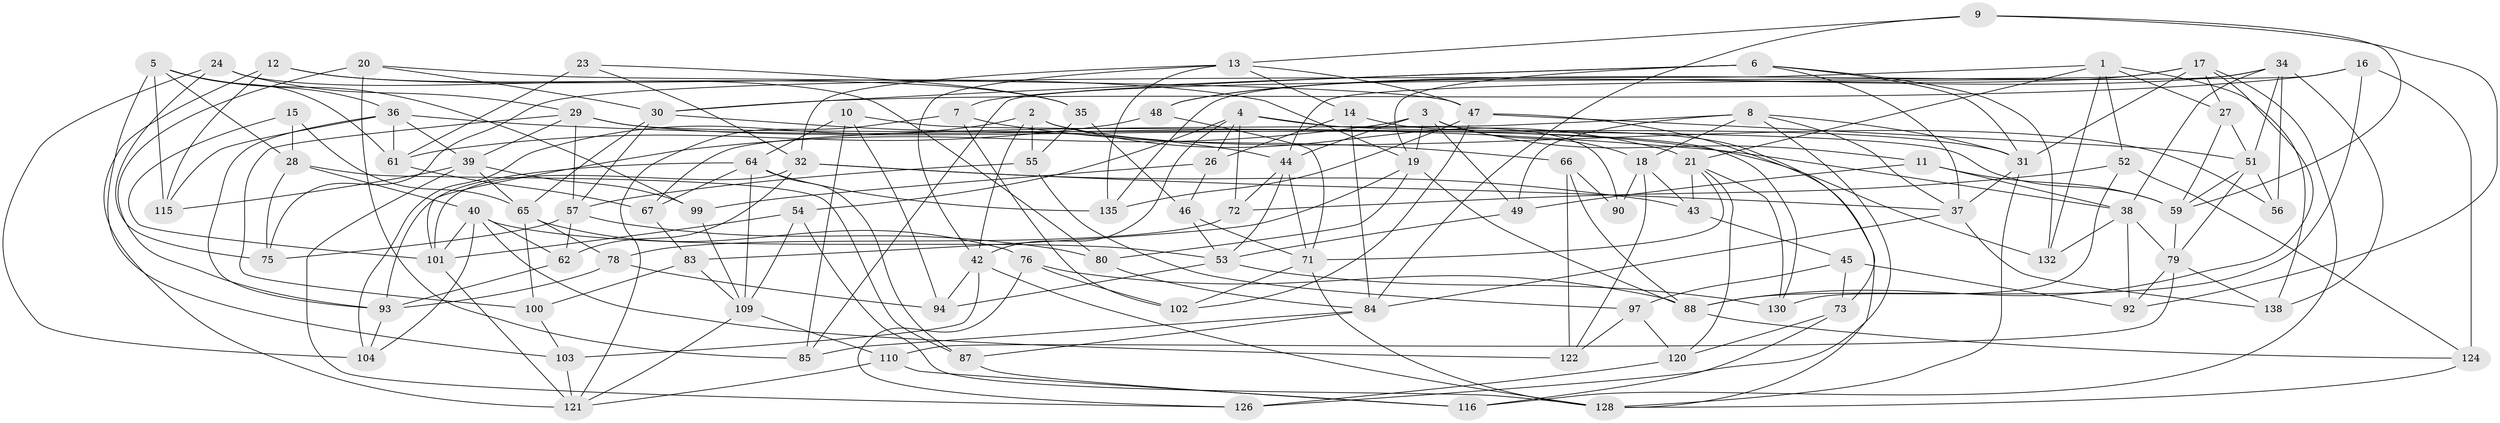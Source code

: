 // original degree distribution, {4: 1.0}
// Generated by graph-tools (version 1.1) at 2025/11/02/27/25 16:11:44]
// undirected, 97 vertices, 232 edges
graph export_dot {
graph [start="1"]
  node [color=gray90,style=filled];
  1 [super="+68"];
  2 [super="+81"];
  3 [super="+22"];
  4 [super="+63"];
  5 [super="+137"];
  6 [super="+25"];
  7;
  8 [super="+41"];
  9;
  10;
  11;
  12;
  13 [super="+136"];
  14;
  15;
  16;
  17 [super="+82"];
  18 [super="+96"];
  19 [super="+114"];
  20;
  21 [super="+33"];
  23;
  24;
  26;
  27;
  28 [super="+91"];
  29 [super="+98"];
  30 [super="+50"];
  31 [super="+106"];
  32 [super="+86"];
  34 [super="+105"];
  35;
  36 [super="+60"];
  37 [super="+112"];
  38 [super="+134"];
  39 [super="+117"];
  40 [super="+70"];
  42 [super="+123"];
  43;
  44 [super="+77"];
  45;
  46;
  47 [super="+74"];
  48;
  49;
  51 [super="+58"];
  52;
  53 [super="+127"];
  54;
  55;
  56;
  57 [super="+69"];
  59 [super="+89"];
  61 [super="+107"];
  62;
  64 [super="+108"];
  65 [super="+131"];
  66;
  67;
  71 [super="+113"];
  72;
  73;
  75;
  76;
  78;
  79 [super="+125"];
  80;
  83;
  84 [super="+95"];
  85;
  87;
  88 [super="+111"];
  90;
  92;
  93 [super="+133"];
  94;
  97;
  99;
  100;
  101 [super="+119"];
  102;
  103;
  104;
  109 [super="+118"];
  110;
  115;
  116;
  120;
  121 [super="+129"];
  122;
  124;
  126;
  128 [super="+139"];
  130;
  132;
  135;
  138;
  1 -- 75;
  1 -- 21;
  1 -- 132;
  1 -- 138;
  1 -- 27;
  1 -- 52;
  2 -- 55;
  2 -- 56 [weight=2];
  2 -- 42;
  2 -- 104;
  2 -- 21;
  3 -- 101;
  3 -- 11;
  3 -- 49;
  3 -- 18;
  3 -- 44;
  3 -- 19;
  4 -- 90;
  4 -- 72;
  4 -- 54;
  4 -- 26;
  4 -- 42;
  4 -- 31;
  5 -- 61;
  5 -- 28;
  5 -- 99;
  5 -- 115;
  5 -- 36;
  5 -- 103;
  6 -- 132;
  6 -- 7;
  6 -- 37;
  6 -- 19;
  6 -- 31;
  6 -- 30;
  7 -- 102;
  7 -- 66;
  7 -- 121;
  8 -- 18;
  8 -- 49;
  8 -- 67;
  8 -- 126;
  8 -- 31;
  8 -- 37;
  9 -- 92;
  9 -- 13;
  9 -- 84;
  9 -- 59;
  10 -- 85;
  10 -- 64;
  10 -- 94;
  10 -- 130;
  11 -- 49;
  11 -- 38;
  11 -- 59;
  12 -- 19;
  12 -- 115;
  12 -- 35;
  12 -- 121;
  13 -- 135;
  13 -- 32;
  13 -- 14;
  13 -- 47;
  13 -- 42;
  14 -- 26;
  14 -- 128;
  14 -- 84;
  15 -- 101;
  15 -- 65;
  15 -- 28 [weight=2];
  16 -- 124;
  16 -- 88;
  16 -- 30;
  16 -- 44;
  17 -- 31;
  17 -- 48;
  17 -- 116;
  17 -- 88;
  17 -- 27;
  17 -- 85;
  18 -- 43;
  18 -- 90 [weight=2];
  18 -- 122;
  19 -- 80;
  19 -- 83;
  19 -- 88;
  20 -- 85;
  20 -- 93;
  20 -- 30;
  20 -- 47;
  21 -- 71;
  21 -- 130;
  21 -- 120;
  21 -- 43;
  23 -- 35;
  23 -- 61 [weight=2];
  23 -- 32;
  24 -- 104;
  24 -- 80;
  24 -- 29;
  24 -- 75;
  26 -- 46;
  26 -- 99;
  27 -- 59;
  27 -- 51;
  28 -- 87;
  28 -- 40;
  28 -- 75;
  29 -- 132;
  29 -- 57;
  29 -- 59;
  29 -- 100;
  29 -- 39;
  30 -- 65;
  30 -- 44;
  30 -- 57;
  31 -- 128;
  31 -- 37;
  32 -- 43;
  32 -- 62;
  32 -- 37;
  32 -- 101;
  34 -- 38;
  34 -- 56;
  34 -- 48;
  34 -- 135;
  34 -- 138;
  34 -- 51;
  35 -- 46;
  35 -- 55;
  36 -- 38;
  36 -- 93;
  36 -- 115;
  36 -- 61;
  36 -- 39;
  37 -- 138;
  37 -- 84;
  38 -- 92;
  38 -- 132;
  38 -- 79;
  39 -- 99;
  39 -- 115;
  39 -- 65;
  39 -- 126;
  40 -- 101;
  40 -- 122;
  40 -- 104;
  40 -- 62;
  40 -- 53;
  42 -- 94;
  42 -- 128;
  42 -- 103;
  43 -- 45;
  44 -- 72;
  44 -- 71;
  44 -- 53;
  45 -- 92;
  45 -- 73;
  45 -- 97;
  46 -- 53;
  46 -- 71;
  47 -- 51;
  47 -- 135;
  47 -- 102;
  47 -- 73;
  48 -- 71;
  48 -- 61;
  49 -- 53;
  51 -- 56;
  51 -- 59;
  51 -- 79;
  52 -- 124;
  52 -- 130;
  52 -- 72;
  53 -- 130;
  53 -- 94;
  54 -- 128;
  54 -- 109;
  54 -- 101;
  55 -- 97;
  55 -- 57;
  57 -- 80;
  57 -- 62;
  57 -- 75;
  59 -- 79;
  61 -- 67;
  62 -- 93;
  64 -- 135;
  64 -- 109;
  64 -- 67;
  64 -- 93;
  64 -- 87;
  65 -- 78;
  65 -- 100;
  65 -- 76;
  66 -- 122;
  66 -- 90;
  66 -- 88;
  67 -- 83;
  71 -- 102;
  71 -- 128;
  72 -- 78;
  73 -- 120;
  73 -- 116;
  76 -- 102;
  76 -- 88;
  76 -- 126;
  78 -- 94;
  78 -- 93;
  79 -- 138;
  79 -- 110;
  79 -- 92;
  80 -- 84;
  83 -- 100;
  83 -- 109;
  84 -- 87;
  84 -- 85;
  87 -- 116;
  88 -- 124;
  93 -- 104;
  97 -- 122;
  97 -- 120;
  99 -- 109;
  100 -- 103;
  101 -- 121;
  103 -- 121;
  109 -- 121;
  109 -- 110;
  110 -- 116;
  110 -- 121;
  120 -- 126;
  124 -- 128;
}
